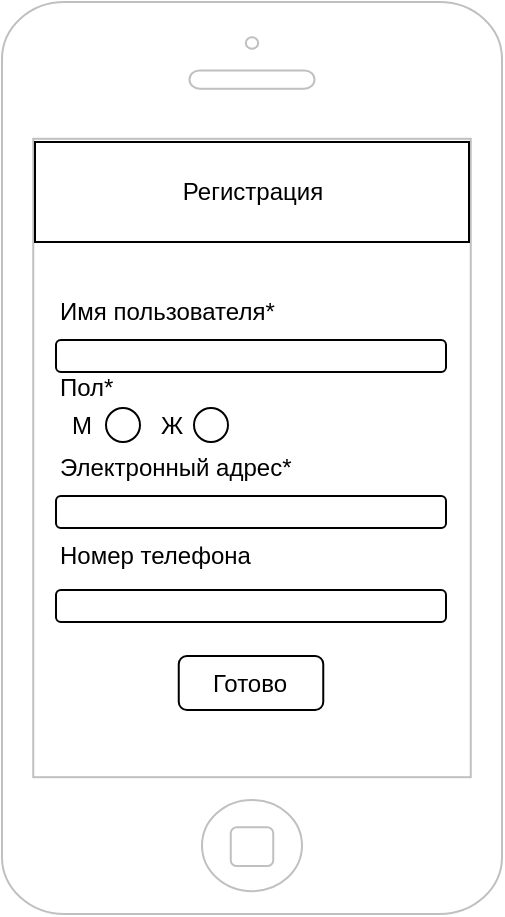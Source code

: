 <mxfile version="13.10.2" type="github" pages="7">
  <diagram id="vaw5s7vHbz8CxRzyLfg5" name="Page-7">
    <mxGraphModel dx="785" dy="437" grid="0" gridSize="10" guides="1" tooltips="1" connect="1" arrows="1" fold="1" page="1" pageScale="1" pageWidth="827" pageHeight="1169" math="0" shadow="0">
      <root>
        <mxCell id="h_itjGsFzPlprCo9Ty2v-0" />
        <mxCell id="h_itjGsFzPlprCo9Ty2v-1" parent="h_itjGsFzPlprCo9Ty2v-0" />
        <mxCell id="OvHijvy4oDcYniGkz_cM-0" value="" style="html=1;verticalLabelPosition=bottom;labelBackgroundColor=#ffffff;verticalAlign=top;shadow=0;dashed=0;strokeWidth=1;shape=mxgraph.ios7.misc.iphone;strokeColor=#c0c0c0;" vertex="1" parent="h_itjGsFzPlprCo9Ty2v-1">
          <mxGeometry x="251" y="139" width="250" height="456" as="geometry" />
        </mxCell>
        <mxCell id="OvHijvy4oDcYniGkz_cM-1" value="Регистрация" style="rounded=0;whiteSpace=wrap;html=1;strokeColor=#000000;" vertex="1" parent="h_itjGsFzPlprCo9Ty2v-1">
          <mxGeometry x="267.5" y="209" width="217" height="50" as="geometry" />
        </mxCell>
        <mxCell id="OvHijvy4oDcYniGkz_cM-3" value="Имя пользователя*" style="text;html=1;strokeColor=none;fillColor=none;align=left;verticalAlign=middle;whiteSpace=wrap;rounded=0;" vertex="1" parent="h_itjGsFzPlprCo9Ty2v-1">
          <mxGeometry x="278" y="284" width="167" height="20" as="geometry" />
        </mxCell>
        <mxCell id="OvHijvy4oDcYniGkz_cM-4" value="Пол*" style="text;html=1;strokeColor=none;fillColor=none;align=left;verticalAlign=middle;whiteSpace=wrap;rounded=0;" vertex="1" parent="h_itjGsFzPlprCo9Ty2v-1">
          <mxGeometry x="278" y="322" width="167" height="20" as="geometry" />
        </mxCell>
        <mxCell id="OvHijvy4oDcYniGkz_cM-6" value="Номер телефона&amp;nbsp;" style="text;html=1;strokeColor=none;fillColor=none;align=left;verticalAlign=middle;whiteSpace=wrap;rounded=0;" vertex="1" parent="h_itjGsFzPlprCo9Ty2v-1">
          <mxGeometry x="278" y="406" width="155" height="20" as="geometry" />
        </mxCell>
        <mxCell id="OvHijvy4oDcYniGkz_cM-7" value="Электронный адрес*" style="text;html=1;strokeColor=none;fillColor=none;align=left;verticalAlign=middle;whiteSpace=wrap;rounded=0;" vertex="1" parent="h_itjGsFzPlprCo9Ty2v-1">
          <mxGeometry x="278" y="362" width="155" height="20" as="geometry" />
        </mxCell>
        <mxCell id="OvHijvy4oDcYniGkz_cM-10" value="" style="rounded=1;whiteSpace=wrap;html=1;strokeColor=#000000;" vertex="1" parent="h_itjGsFzPlprCo9Ty2v-1">
          <mxGeometry x="278" y="308" width="195" height="16" as="geometry" />
        </mxCell>
        <mxCell id="OvHijvy4oDcYniGkz_cM-11" value="" style="rounded=1;whiteSpace=wrap;html=1;strokeColor=#000000;" vertex="1" parent="h_itjGsFzPlprCo9Ty2v-1">
          <mxGeometry x="278" y="386" width="195" height="16" as="geometry" />
        </mxCell>
        <mxCell id="OvHijvy4oDcYniGkz_cM-12" value="" style="rounded=1;whiteSpace=wrap;html=1;strokeColor=#000000;" vertex="1" parent="h_itjGsFzPlprCo9Ty2v-1">
          <mxGeometry x="278" y="433" width="195" height="16" as="geometry" />
        </mxCell>
        <UserObject label="Готово" link="data:page/id,BZDLstrP5hwVkVHHmvto" id="OvHijvy4oDcYniGkz_cM-13">
          <mxCell style="rounded=1;whiteSpace=wrap;html=1;strokeColor=#000000;" vertex="1" parent="h_itjGsFzPlprCo9Ty2v-1">
            <mxGeometry x="339.38" y="466" width="72.25" height="27" as="geometry" />
          </mxCell>
        </UserObject>
        <mxCell id="OvHijvy4oDcYniGkz_cM-15" value="" style="ellipse;whiteSpace=wrap;html=1;aspect=fixed;strokeColor=#000000;" vertex="1" parent="h_itjGsFzPlprCo9Ty2v-1">
          <mxGeometry x="303" y="342" width="17" height="17" as="geometry" />
        </mxCell>
        <mxCell id="OvHijvy4oDcYniGkz_cM-16" value="" style="ellipse;whiteSpace=wrap;html=1;aspect=fixed;strokeColor=#000000;" vertex="1" parent="h_itjGsFzPlprCo9Ty2v-1">
          <mxGeometry x="347" y="342" width="17" height="17" as="geometry" />
        </mxCell>
        <mxCell id="OvHijvy4oDcYniGkz_cM-17" value="М" style="text;html=1;strokeColor=none;fillColor=none;align=center;verticalAlign=middle;whiteSpace=wrap;rounded=0;" vertex="1" parent="h_itjGsFzPlprCo9Ty2v-1">
          <mxGeometry x="271" y="340.5" width="40" height="20" as="geometry" />
        </mxCell>
        <mxCell id="OvHijvy4oDcYniGkz_cM-18" value="Ж" style="text;html=1;strokeColor=none;fillColor=none;align=center;verticalAlign=middle;whiteSpace=wrap;rounded=0;" vertex="1" parent="h_itjGsFzPlprCo9Ty2v-1">
          <mxGeometry x="316" y="340.5" width="40" height="20" as="geometry" />
        </mxCell>
      </root>
    </mxGraphModel>
  </diagram>
  <diagram id="BZDLstrP5hwVkVHHmvto" name="Page-1">
    <mxGraphModel dx="1775" dy="528" grid="0" gridSize="10" guides="1" tooltips="1" connect="1" arrows="1" fold="1" page="1" pageScale="1" pageWidth="827" pageHeight="1169" math="0" shadow="0">
      <root>
        <mxCell id="0" />
        <mxCell id="1" parent="0" />
        <mxCell id="iW3LMeRWvONq-hMoMXGS-2" value="" style="html=1;verticalLabelPosition=bottom;labelBackgroundColor=#ffffff;verticalAlign=top;shadow=0;dashed=0;strokeWidth=1;shape=mxgraph.ios7.misc.iphone;strokeColor=#c0c0c0;" parent="1" vertex="1">
          <mxGeometry x="-69" y="17" width="250" height="456" as="geometry" />
        </mxCell>
        <mxCell id="iW3LMeRWvONq-hMoMXGS-6" value="" style="rounded=0;whiteSpace=wrap;html=1;" parent="1" vertex="1">
          <mxGeometry x="-52" y="86" width="127" height="319" as="geometry" />
        </mxCell>
        <mxCell id="iW3LMeRWvONq-hMoMXGS-7" value="Имя пользователя" style="text;html=1;strokeColor=none;fillColor=none;align=center;verticalAlign=middle;whiteSpace=wrap;rounded=0;" parent="1" vertex="1">
          <mxGeometry x="-52" y="118" width="127" height="20" as="geometry" />
        </mxCell>
        <mxCell id="iW3LMeRWvONq-hMoMXGS-8" value="" style="shape=process;whiteSpace=wrap;html=1;backgroundOutline=1;" parent="1" vertex="1">
          <mxGeometry x="-51" y="86" width="126" height="28" as="geometry" />
        </mxCell>
        <mxCell id="iW3LMeRWvONq-hMoMXGS-9" value="" style="rounded=0;whiteSpace=wrap;html=1;" parent="1" vertex="1">
          <mxGeometry x="-51" y="140" width="125" height="66" as="geometry" />
        </mxCell>
        <mxCell id="iW3LMeRWvONq-hMoMXGS-10" value="Текущее меню" style="text;html=1;strokeColor=none;fillColor=none;align=left;verticalAlign=middle;whiteSpace=wrap;rounded=0;" parent="1" vertex="1">
          <mxGeometry x="-51" y="142" width="124" height="20" as="geometry" />
        </mxCell>
        <UserObject label="Подбор меню" link="data:page/id,4cTYWNJXVe2HV9bwqlmZ" id="iW3LMeRWvONq-hMoMXGS-11">
          <mxCell style="text;html=1;strokeColor=none;fillColor=none;align=left;verticalAlign=middle;whiteSpace=wrap;rounded=0;" parent="1" vertex="1">
            <mxGeometry x="-51" y="162" width="125" height="20" as="geometry" />
          </mxCell>
        </UserObject>
        <mxCell id="iW3LMeRWvONq-hMoMXGS-12" value="Свое меню" style="text;html=1;strokeColor=none;fillColor=none;align=left;verticalAlign=middle;whiteSpace=wrap;rounded=0;" parent="1" vertex="1">
          <mxGeometry x="-51" y="182" width="126" height="20" as="geometry" />
        </mxCell>
        <mxCell id="iW3LMeRWvONq-hMoMXGS-13" value="" style="rounded=0;whiteSpace=wrap;html=1;" parent="1" vertex="1">
          <mxGeometry x="-51" y="206" width="125" height="64" as="geometry" />
        </mxCell>
        <mxCell id="iW3LMeRWvONq-hMoMXGS-20" value="Рецепты блюд" style="text;html=1;strokeColor=none;fillColor=none;align=left;verticalAlign=middle;whiteSpace=wrap;rounded=0;" parent="1" vertex="1">
          <mxGeometry x="-51" y="206" width="122" height="20" as="geometry" />
        </mxCell>
        <mxCell id="iW3LMeRWvONq-hMoMXGS-21" value="Добавить рецепт" style="text;html=1;strokeColor=none;fillColor=none;align=left;verticalAlign=middle;whiteSpace=wrap;rounded=0;" parent="1" vertex="1">
          <mxGeometry x="-51" y="226" width="123" height="20" as="geometry" />
        </mxCell>
        <mxCell id="iW3LMeRWvONq-hMoMXGS-23" value="" style="rounded=0;whiteSpace=wrap;html=1;" parent="1" vertex="1">
          <mxGeometry x="-52" y="345" width="127" height="60" as="geometry" />
        </mxCell>
        <mxCell id="iW3LMeRWvONq-hMoMXGS-24" value="Поделится" style="text;html=1;strokeColor=none;fillColor=none;align=left;verticalAlign=middle;whiteSpace=wrap;rounded=0;" parent="1" vertex="1">
          <mxGeometry x="-51" y="345" width="125" height="20" as="geometry" />
        </mxCell>
        <UserObject label="Настройки" link="data:page/id,muhe9F5QdeB6AWc8N-wu" id="iW3LMeRWvONq-hMoMXGS-25">
          <mxCell style="text;html=1;strokeColor=none;fillColor=none;align=left;verticalAlign=middle;whiteSpace=wrap;rounded=0;" parent="1" vertex="1">
            <mxGeometry x="-50" y="363" width="125" height="20" as="geometry" />
          </mxCell>
        </UserObject>
        <mxCell id="iW3LMeRWvONq-hMoMXGS-26" value="Поддержка" style="text;html=1;strokeColor=none;fillColor=none;align=left;verticalAlign=middle;whiteSpace=wrap;rounded=0;" parent="1" vertex="1">
          <mxGeometry x="-51" y="385" width="125" height="20" as="geometry" />
        </mxCell>
        <mxCell id="mxwxA2VvRuqNWbm4RPTI-5" value="" style="line;strokeWidth=1;rotatable=0;dashed=0;labelPosition=right;align=left;verticalAlign=middle;spacingTop=0;spacingLeft=6;points=[];portConstraint=eastwest;" parent="1" vertex="1">
          <mxGeometry x="-52" y="358" width="127" height="10" as="geometry" />
        </mxCell>
        <mxCell id="mxwxA2VvRuqNWbm4RPTI-6" value="" style="line;strokeWidth=1;rotatable=0;dashed=0;labelPosition=right;align=left;verticalAlign=middle;spacingTop=0;spacingLeft=6;points=[];portConstraint=eastwest;" parent="1" vertex="1">
          <mxGeometry x="-52" y="379" width="127" height="10" as="geometry" />
        </mxCell>
        <mxCell id="mxwxA2VvRuqNWbm4RPTI-7" value="" style="line;strokeWidth=1;rotatable=0;dashed=0;labelPosition=right;align=left;verticalAlign=middle;spacingTop=0;spacingLeft=6;points=[];portConstraint=eastwest;" parent="1" vertex="1">
          <mxGeometry x="-51.5" y="222" width="127" height="10" as="geometry" />
        </mxCell>
        <mxCell id="mxwxA2VvRuqNWbm4RPTI-8" value="" style="line;strokeWidth=1;rotatable=0;dashed=0;labelPosition=right;align=left;verticalAlign=middle;spacingTop=0;spacingLeft=6;points=[];portConstraint=eastwest;" parent="1" vertex="1">
          <mxGeometry x="-51.5" y="177" width="127" height="10" as="geometry" />
        </mxCell>
        <mxCell id="mxwxA2VvRuqNWbm4RPTI-9" value="" style="line;strokeWidth=1;rotatable=0;dashed=0;labelPosition=right;align=left;verticalAlign=middle;spacingTop=0;spacingLeft=6;points=[];portConstraint=eastwest;" parent="1" vertex="1">
          <mxGeometry x="-52.5" y="158" width="127" height="10" as="geometry" />
        </mxCell>
      </root>
    </mxGraphModel>
  </diagram>
  <diagram id="qoKGkCA5aiT1LTIDNvXO" name="Page-2">
    <mxGraphModel dx="1374" dy="765" grid="0" gridSize="10" guides="1" tooltips="1" connect="1" arrows="1" fold="1" page="1" pageScale="1" pageWidth="827" pageHeight="1169" math="0" shadow="0">
      <root>
        <mxCell id="sygZgUZj2PO8MnpTzKiD-0" />
        <mxCell id="sygZgUZj2PO8MnpTzKiD-1" parent="sygZgUZj2PO8MnpTzKiD-0" />
        <mxCell id="PisL83nZKwzsGmv0-ldb-2" value="" style="rounded=1;whiteSpace=wrap;html=1;arcSize=50;" parent="sygZgUZj2PO8MnpTzKiD-1" vertex="1">
          <mxGeometry x="354" y="242" width="42" height="19" as="geometry" />
        </mxCell>
        <mxCell id="8U2ZoedeDLhS7TWotsaz-0" value="" style="html=1;verticalLabelPosition=bottom;labelBackgroundColor=#ffffff;verticalAlign=top;shadow=0;dashed=0;strokeWidth=1;shape=mxgraph.ios7.misc.iphone;strokeColor=#c0c0c0;" parent="sygZgUZj2PO8MnpTzKiD-1" vertex="1">
          <mxGeometry x="191" y="78" width="250" height="456" as="geometry" />
        </mxCell>
        <mxCell id="NITTFeYGn0uS4qTPtE44-0" value="" style="rounded=0;whiteSpace=wrap;html=1;" parent="sygZgUZj2PO8MnpTzKiD-1" vertex="1">
          <mxGeometry x="208" y="148" width="216" height="29" as="geometry" />
        </mxCell>
        <mxCell id="NITTFeYGn0uS4qTPtE44-1" value="Настройки" style="text;html=1;strokeColor=none;fillColor=none;align=center;verticalAlign=middle;whiteSpace=wrap;rounded=0;" parent="sygZgUZj2PO8MnpTzKiD-1" vertex="1">
          <mxGeometry x="292" y="152.5" width="40" height="20" as="geometry" />
        </mxCell>
        <UserObject label="" link="data:page/id,BZDLstrP5hwVkVHHmvto" id="NITTFeYGn0uS4qTPtE44-2">
          <mxCell style="shape=mxgraph.bpmn.shape;html=1;verticalLabelPosition=bottom;labelBackgroundColor=#ffffff;verticalAlign=top;align=center;perimeter=ellipsePerimeter;outlineConnect=0;outline=catching;symbol=link;rotation=-180;" parent="sygZgUZj2PO8MnpTzKiD-1" vertex="1">
            <mxGeometry x="208" y="148.5" width="30" height="28.5" as="geometry" />
          </mxCell>
        </UserObject>
        <UserObject label="" link="data:page/id,muhe9F5QdeB6AWc8N-wu" id="NITTFeYGn0uS4qTPtE44-3">
          <mxCell style="rounded=0;whiteSpace=wrap;html=1;" parent="sygZgUZj2PO8MnpTzKiD-1" vertex="1">
            <mxGeometry x="208" y="177" width="109" height="22" as="geometry" />
          </mxCell>
        </UserObject>
        <mxCell id="NITTFeYGn0uS4qTPtE44-4" value="" style="rounded=0;whiteSpace=wrap;html=1;" parent="sygZgUZj2PO8MnpTzKiD-1" vertex="1">
          <mxGeometry x="317" y="177" width="107" height="22" as="geometry" />
        </mxCell>
        <mxCell id="NITTFeYGn0uS4qTPtE44-5" value="Основное" style="text;html=1;strokeColor=none;fillColor=none;align=center;verticalAlign=middle;whiteSpace=wrap;rounded=0;" parent="sygZgUZj2PO8MnpTzKiD-1" vertex="1">
          <mxGeometry x="240" y="179" width="40" height="20" as="geometry" />
        </mxCell>
        <mxCell id="NITTFeYGn0uS4qTPtE44-6" value="Аллергия" style="text;html=1;strokeColor=none;fillColor=none;align=center;verticalAlign=middle;whiteSpace=wrap;rounded=0;" parent="sygZgUZj2PO8MnpTzKiD-1" vertex="1">
          <mxGeometry x="348" y="178" width="40" height="20" as="geometry" />
        </mxCell>
        <mxCell id="NITTFeYGn0uS4qTPtE44-7" value="Без лактозы" style="text;html=1;strokeColor=none;fillColor=none;align=left;verticalAlign=middle;whiteSpace=wrap;rounded=0;" parent="sygZgUZj2PO8MnpTzKiD-1" vertex="1">
          <mxGeometry x="223" y="219" width="80" height="20" as="geometry" />
        </mxCell>
        <mxCell id="NITTFeYGn0uS4qTPtE44-8" value="Без сахара" style="text;html=1;strokeColor=none;fillColor=none;align=left;verticalAlign=middle;whiteSpace=wrap;rounded=0;" parent="sygZgUZj2PO8MnpTzKiD-1" vertex="1">
          <mxGeometry x="223" y="241" width="83" height="20" as="geometry" />
        </mxCell>
        <mxCell id="NITTFeYGn0uS4qTPtE44-9" value="Белки до 30 г." style="text;html=1;strokeColor=none;fillColor=none;align=left;verticalAlign=middle;whiteSpace=wrap;rounded=0;" parent="sygZgUZj2PO8MnpTzKiD-1" vertex="1">
          <mxGeometry x="223" y="263" width="92" height="20" as="geometry" />
        </mxCell>
        <mxCell id="NITTFeYGn0uS4qTPtE44-10" value="Полезные жиры (омега 3 и т.д.)" style="text;html=1;strokeColor=none;fillColor=none;align=left;verticalAlign=middle;whiteSpace=wrap;rounded=0;" parent="sygZgUZj2PO8MnpTzKiD-1" vertex="1">
          <mxGeometry x="223" y="306" width="120" height="20" as="geometry" />
        </mxCell>
        <mxCell id="NITTFeYGn0uS4qTPtE44-11" value="Веганство" style="text;html=1;strokeColor=none;fillColor=none;align=left;verticalAlign=middle;whiteSpace=wrap;rounded=0;" parent="sygZgUZj2PO8MnpTzKiD-1" vertex="1">
          <mxGeometry x="223" y="284" width="40" height="20" as="geometry" />
        </mxCell>
        <mxCell id="NITTFeYGn0uS4qTPtE44-12" value="Сыроединие" style="text;html=1;strokeColor=none;fillColor=none;align=left;verticalAlign=middle;whiteSpace=wrap;rounded=0;" parent="sygZgUZj2PO8MnpTzKiD-1" vertex="1">
          <mxGeometry x="223" y="332" width="40" height="20" as="geometry" />
        </mxCell>
        <mxCell id="NITTFeYGn0uS4qTPtE44-13" value="Без глютена" style="text;html=1;strokeColor=none;fillColor=none;align=left;verticalAlign=middle;whiteSpace=wrap;rounded=0;" parent="sygZgUZj2PO8MnpTzKiD-1" vertex="1">
          <mxGeometry x="223" y="352" width="80" height="20" as="geometry" />
        </mxCell>
        <mxCell id="PisL83nZKwzsGmv0-ldb-0" value="" style="rounded=1;whiteSpace=wrap;html=1;arcSize=50;" parent="sygZgUZj2PO8MnpTzKiD-1" vertex="1">
          <mxGeometry x="371" y="220" width="42" height="19" as="geometry" />
        </mxCell>
        <mxCell id="PisL83nZKwzsGmv0-ldb-1" value="" style="ellipse;whiteSpace=wrap;html=1;aspect=fixed;" parent="sygZgUZj2PO8MnpTzKiD-1" vertex="1">
          <mxGeometry x="393" y="219" width="20" height="20" as="geometry" />
        </mxCell>
        <mxCell id="PisL83nZKwzsGmv0-ldb-13" value="" style="rounded=1;whiteSpace=wrap;html=1;arcSize=50;" parent="sygZgUZj2PO8MnpTzKiD-1" vertex="1">
          <mxGeometry x="371" y="242" width="42" height="19" as="geometry" />
        </mxCell>
        <mxCell id="PisL83nZKwzsGmv0-ldb-14" value="" style="ellipse;whiteSpace=wrap;html=1;aspect=fixed;" parent="sygZgUZj2PO8MnpTzKiD-1" vertex="1">
          <mxGeometry x="393" y="241" width="20" height="20" as="geometry" />
        </mxCell>
        <mxCell id="PisL83nZKwzsGmv0-ldb-15" value="" style="rounded=1;whiteSpace=wrap;html=1;arcSize=50;" parent="sygZgUZj2PO8MnpTzKiD-1" vertex="1">
          <mxGeometry x="371" y="264" width="42" height="19" as="geometry" />
        </mxCell>
        <mxCell id="PisL83nZKwzsGmv0-ldb-16" value="" style="ellipse;whiteSpace=wrap;html=1;aspect=fixed;" parent="sygZgUZj2PO8MnpTzKiD-1" vertex="1">
          <mxGeometry x="393" y="263" width="20" height="20" as="geometry" />
        </mxCell>
        <mxCell id="PisL83nZKwzsGmv0-ldb-17" value="" style="rounded=1;whiteSpace=wrap;html=1;arcSize=50;" parent="sygZgUZj2PO8MnpTzKiD-1" vertex="1">
          <mxGeometry x="371" y="285" width="42" height="19" as="geometry" />
        </mxCell>
        <mxCell id="PisL83nZKwzsGmv0-ldb-18" value="" style="ellipse;whiteSpace=wrap;html=1;aspect=fixed;" parent="sygZgUZj2PO8MnpTzKiD-1" vertex="1">
          <mxGeometry x="393" y="284" width="20" height="20" as="geometry" />
        </mxCell>
        <mxCell id="PisL83nZKwzsGmv0-ldb-19" value="" style="rounded=1;whiteSpace=wrap;html=1;arcSize=50;" parent="sygZgUZj2PO8MnpTzKiD-1" vertex="1">
          <mxGeometry x="371" y="307" width="42" height="19" as="geometry" />
        </mxCell>
        <mxCell id="PisL83nZKwzsGmv0-ldb-20" value="" style="ellipse;whiteSpace=wrap;html=1;aspect=fixed;" parent="sygZgUZj2PO8MnpTzKiD-1" vertex="1">
          <mxGeometry x="393" y="306" width="20" height="20" as="geometry" />
        </mxCell>
        <mxCell id="PisL83nZKwzsGmv0-ldb-21" value="" style="rounded=1;whiteSpace=wrap;html=1;arcSize=50;" parent="sygZgUZj2PO8MnpTzKiD-1" vertex="1">
          <mxGeometry x="371" y="331" width="42" height="19" as="geometry" />
        </mxCell>
        <mxCell id="PisL83nZKwzsGmv0-ldb-22" value="" style="ellipse;whiteSpace=wrap;html=1;aspect=fixed;" parent="sygZgUZj2PO8MnpTzKiD-1" vertex="1">
          <mxGeometry x="393" y="330" width="20" height="20" as="geometry" />
        </mxCell>
        <mxCell id="PisL83nZKwzsGmv0-ldb-23" value="" style="rounded=1;whiteSpace=wrap;html=1;arcSize=50;" parent="sygZgUZj2PO8MnpTzKiD-1" vertex="1">
          <mxGeometry x="371" y="355" width="42" height="19" as="geometry" />
        </mxCell>
        <mxCell id="PisL83nZKwzsGmv0-ldb-24" value="" style="ellipse;whiteSpace=wrap;html=1;aspect=fixed;" parent="sygZgUZj2PO8MnpTzKiD-1" vertex="1">
          <mxGeometry x="393" y="354" width="20" height="20" as="geometry" />
        </mxCell>
        <mxCell id="PisL83nZKwzsGmv0-ldb-27" value="" style="rounded=0;whiteSpace=wrap;html=1;fillColor=#f8cecc;strokeColor=#b85450;" parent="sygZgUZj2PO8MnpTzKiD-1" vertex="1">
          <mxGeometry x="317" y="195.5" width="106" height="3.5" as="geometry" />
        </mxCell>
      </root>
    </mxGraphModel>
  </diagram>
  <diagram id="muhe9F5QdeB6AWc8N-wu" name="Page-3">
    <mxGraphModel dx="1374" dy="765" grid="0" gridSize="10" guides="1" tooltips="1" connect="1" arrows="1" fold="1" page="1" pageScale="1" pageWidth="827" pageHeight="1169" math="0" shadow="0">
      <root>
        <mxCell id="QA7d3RTQGmtAKu1GaItm-0" />
        <mxCell id="QA7d3RTQGmtAKu1GaItm-1" parent="QA7d3RTQGmtAKu1GaItm-0" />
        <mxCell id="6q3WrDbOpt8ZfPwjaaLs-0" value="" style="rounded=1;whiteSpace=wrap;html=1;arcSize=50;" parent="QA7d3RTQGmtAKu1GaItm-1" vertex="1">
          <mxGeometry x="354" y="242" width="42" height="19" as="geometry" />
        </mxCell>
        <mxCell id="6q3WrDbOpt8ZfPwjaaLs-1" value="" style="html=1;verticalLabelPosition=bottom;labelBackgroundColor=#ffffff;verticalAlign=top;shadow=0;dashed=0;strokeWidth=1;shape=mxgraph.ios7.misc.iphone;strokeColor=#c0c0c0;" parent="QA7d3RTQGmtAKu1GaItm-1" vertex="1">
          <mxGeometry x="191" y="78" width="250" height="456" as="geometry" />
        </mxCell>
        <mxCell id="6q3WrDbOpt8ZfPwjaaLs-2" value="" style="rounded=0;whiteSpace=wrap;html=1;" parent="QA7d3RTQGmtAKu1GaItm-1" vertex="1">
          <mxGeometry x="208" y="148" width="216" height="29" as="geometry" />
        </mxCell>
        <mxCell id="6q3WrDbOpt8ZfPwjaaLs-3" value="Настройки" style="text;html=1;strokeColor=none;fillColor=none;align=center;verticalAlign=middle;whiteSpace=wrap;rounded=0;" parent="QA7d3RTQGmtAKu1GaItm-1" vertex="1">
          <mxGeometry x="292" y="152.5" width="40" height="20" as="geometry" />
        </mxCell>
        <UserObject label="" link="data:page/id,BZDLstrP5hwVkVHHmvto" id="6q3WrDbOpt8ZfPwjaaLs-4">
          <mxCell style="shape=mxgraph.bpmn.shape;html=1;verticalLabelPosition=bottom;labelBackgroundColor=#ffffff;verticalAlign=top;align=center;perimeter=ellipsePerimeter;outlineConnect=0;outline=catching;symbol=link;rotation=-180;" parent="QA7d3RTQGmtAKu1GaItm-1" vertex="1">
            <mxGeometry x="208" y="148.5" width="30" height="28.5" as="geometry" />
          </mxCell>
        </UserObject>
        <mxCell id="6q3WrDbOpt8ZfPwjaaLs-5" value="" style="rounded=0;whiteSpace=wrap;html=1;" parent="QA7d3RTQGmtAKu1GaItm-1" vertex="1">
          <mxGeometry x="208" y="177" width="109" height="22" as="geometry" />
        </mxCell>
        <UserObject label="" link="data:page/id,qoKGkCA5aiT1LTIDNvXO" id="6q3WrDbOpt8ZfPwjaaLs-6">
          <mxCell style="rounded=0;whiteSpace=wrap;html=1;" parent="QA7d3RTQGmtAKu1GaItm-1" vertex="1">
            <mxGeometry x="317" y="177" width="107" height="22" as="geometry" />
          </mxCell>
        </UserObject>
        <mxCell id="6q3WrDbOpt8ZfPwjaaLs-7" value="Основное" style="text;html=1;strokeColor=none;fillColor=none;align=center;verticalAlign=middle;whiteSpace=wrap;rounded=0;" parent="QA7d3RTQGmtAKu1GaItm-1" vertex="1">
          <mxGeometry x="240" y="179" width="40" height="20" as="geometry" />
        </mxCell>
        <mxCell id="6q3WrDbOpt8ZfPwjaaLs-8" value="Аллергия" style="text;html=1;strokeColor=none;fillColor=none;align=center;verticalAlign=middle;whiteSpace=wrap;rounded=0;" parent="QA7d3RTQGmtAKu1GaItm-1" vertex="1">
          <mxGeometry x="348" y="178" width="40" height="20" as="geometry" />
        </mxCell>
        <mxCell id="6q3WrDbOpt8ZfPwjaaLs-30" value="" style="rounded=0;whiteSpace=wrap;html=1;fillColor=#f8cecc;strokeColor=#b85450;" parent="QA7d3RTQGmtAKu1GaItm-1" vertex="1">
          <mxGeometry x="210" y="194.5" width="106" height="3.5" as="geometry" />
        </mxCell>
        <mxCell id="6q3WrDbOpt8ZfPwjaaLs-33" value="Ваш вес" style="text;html=1;strokeColor=none;fillColor=none;align=left;verticalAlign=middle;whiteSpace=wrap;rounded=0;" parent="QA7d3RTQGmtAKu1GaItm-1" vertex="1">
          <mxGeometry x="215" y="218" width="52" height="20" as="geometry" />
        </mxCell>
        <mxCell id="6q3WrDbOpt8ZfPwjaaLs-34" value="Напоминание о готовки еды" style="text;html=1;strokeColor=none;fillColor=none;align=left;verticalAlign=middle;whiteSpace=wrap;rounded=0;" parent="QA7d3RTQGmtAKu1GaItm-1" vertex="1">
          <mxGeometry x="212.5" y="252" width="158.5" height="20" as="geometry" />
        </mxCell>
        <mxCell id="6q3WrDbOpt8ZfPwjaaLs-35" value="Уведомление об окончание меню" style="text;html=1;strokeColor=none;fillColor=none;align=left;verticalAlign=middle;whiteSpace=wrap;rounded=0;" parent="QA7d3RTQGmtAKu1GaItm-1" vertex="1">
          <mxGeometry x="212.5" y="277" width="156.5" height="33" as="geometry" />
        </mxCell>
        <mxCell id="6q3WrDbOpt8ZfPwjaaLs-36" value="Number" style="rounded=1;whiteSpace=wrap;html=1;" parent="QA7d3RTQGmtAKu1GaItm-1" vertex="1">
          <mxGeometry x="340.5" y="216" width="69" height="24" as="geometry" />
        </mxCell>
        <mxCell id="6q3WrDbOpt8ZfPwjaaLs-37" value="" style="rounded=1;whiteSpace=wrap;html=1;arcSize=50;" parent="QA7d3RTQGmtAKu1GaItm-1" vertex="1">
          <mxGeometry x="376" y="254" width="42" height="21" as="geometry" />
        </mxCell>
        <mxCell id="6q3WrDbOpt8ZfPwjaaLs-38" value="" style="ellipse;whiteSpace=wrap;html=1;aspect=fixed;" parent="QA7d3RTQGmtAKu1GaItm-1" vertex="1">
          <mxGeometry x="398" y="254" width="20" height="20" as="geometry" />
        </mxCell>
        <mxCell id="6q3WrDbOpt8ZfPwjaaLs-39" value="" style="rounded=1;whiteSpace=wrap;html=1;arcSize=50;" parent="QA7d3RTQGmtAKu1GaItm-1" vertex="1">
          <mxGeometry x="376" y="283" width="42" height="21" as="geometry" />
        </mxCell>
        <mxCell id="6q3WrDbOpt8ZfPwjaaLs-40" value="" style="ellipse;whiteSpace=wrap;html=1;aspect=fixed;" parent="QA7d3RTQGmtAKu1GaItm-1" vertex="1">
          <mxGeometry x="398" y="283" width="20" height="20" as="geometry" />
        </mxCell>
      </root>
    </mxGraphModel>
  </diagram>
  <diagram id="4cTYWNJXVe2HV9bwqlmZ" name="Page-4">
    <mxGraphModel dx="1374" dy="765" grid="0" gridSize="10" guides="1" tooltips="1" connect="1" arrows="1" fold="1" page="1" pageScale="1" pageWidth="827" pageHeight="1169" math="0" shadow="0">
      <root>
        <mxCell id="FbpsXFFI8XDoPVHK8MdV-0" />
        <mxCell id="FbpsXFFI8XDoPVHK8MdV-1" parent="FbpsXFFI8XDoPVHK8MdV-0" />
        <mxCell id="bZUbEdIWf7DJ-p9rl8eY-0" value="" style="html=1;verticalLabelPosition=bottom;labelBackgroundColor=#ffffff;verticalAlign=top;shadow=0;dashed=0;strokeWidth=1;shape=mxgraph.ios7.misc.iphone;strokeColor=#c0c0c0;" parent="FbpsXFFI8XDoPVHK8MdV-1" vertex="1">
          <mxGeometry x="191" y="78" width="250" height="456" as="geometry" />
        </mxCell>
        <mxCell id="8WKD6I0Hn-fCvZCQOf-N-0" value="" style="rounded=0;whiteSpace=wrap;html=1;" parent="FbpsXFFI8XDoPVHK8MdV-1" vertex="1">
          <mxGeometry x="208" y="147" width="218" height="35" as="geometry" />
        </mxCell>
        <UserObject label="" link="data:page/id,BZDLstrP5hwVkVHHmvto" id="8WKD6I0Hn-fCvZCQOf-N-1">
          <mxCell style="shape=mxgraph.bpmn.shape;html=1;verticalLabelPosition=bottom;labelBackgroundColor=#ffffff;verticalAlign=top;align=center;perimeter=ellipsePerimeter;outlineConnect=0;outline=catching;symbol=link;rotation=-180;" parent="FbpsXFFI8XDoPVHK8MdV-1" vertex="1">
            <mxGeometry x="208" y="147" width="34" height="35" as="geometry" />
          </mxCell>
        </UserObject>
        <mxCell id="8WKD6I0Hn-fCvZCQOf-N-2" value="" style="html=1;verticalLabelPosition=bottom;align=center;labelBackgroundColor=#ffffff;verticalAlign=top;strokeWidth=2;shadow=0;dashed=0;shape=mxgraph.ios7.icons.looking_glass;rotation=90;" parent="FbpsXFFI8XDoPVHK8MdV-1" vertex="1">
          <mxGeometry x="391.25" y="150.75" width="33" height="30.5" as="geometry" />
        </mxCell>
        <mxCell id="8WKD6I0Hn-fCvZCQOf-N-4" value="Подбор меню" style="text;html=1;strokeColor=none;fillColor=none;align=center;verticalAlign=middle;whiteSpace=wrap;rounded=0;" parent="FbpsXFFI8XDoPVHK8MdV-1" vertex="1">
          <mxGeometry x="263.5" y="154.5" width="105" height="20" as="geometry" />
        </mxCell>
        <mxCell id="K1YTc5frhpQIS1BPIgAh-0" value="" style="rounded=0;whiteSpace=wrap;html=1;strokeColor=#000000;" parent="FbpsXFFI8XDoPVHK8MdV-1" vertex="1">
          <mxGeometry x="208" y="182" width="216" height="85" as="geometry" />
        </mxCell>
        <UserObject label="" link="data:page/id,xsqLlkMuaaeCyp-0b-AA" id="K1YTc5frhpQIS1BPIgAh-1">
          <mxCell style="rounded=1;whiteSpace=wrap;html=1;strokeColor=#000000;" parent="FbpsXFFI8XDoPVHK8MdV-1" vertex="1">
            <mxGeometry x="210" y="207" width="120" height="60" as="geometry" />
          </mxCell>
        </UserObject>
        <mxCell id="K1YTc5frhpQIS1BPIgAh-2" value="" style="rounded=1;whiteSpace=wrap;html=1;strokeColor=#000000;" parent="FbpsXFFI8XDoPVHK8MdV-1" vertex="1">
          <mxGeometry x="330" y="207" width="90" height="60" as="geometry" />
        </mxCell>
        <mxCell id="K1YTc5frhpQIS1BPIgAh-3" value="Меню на неделю без сахара" style="text;html=1;strokeColor=none;fillColor=none;align=left;verticalAlign=middle;whiteSpace=wrap;rounded=0;" parent="FbpsXFFI8XDoPVHK8MdV-1" vertex="1">
          <mxGeometry x="208" y="182" width="197" height="20" as="geometry" />
        </mxCell>
        <mxCell id="K1YTc5frhpQIS1BPIgAh-4" value="Пн" style="ellipse;whiteSpace=wrap;html=1;aspect=fixed;strokeColor=#000000;" parent="FbpsXFFI8XDoPVHK8MdV-1" vertex="1">
          <mxGeometry x="213" y="233" width="31" height="31" as="geometry" />
        </mxCell>
        <mxCell id="K1YTc5frhpQIS1BPIgAh-5" value="Вт" style="ellipse;whiteSpace=wrap;html=1;aspect=fixed;strokeColor=#000000;" parent="FbpsXFFI8XDoPVHK8MdV-1" vertex="1">
          <mxGeometry x="333" y="234" width="29" height="29" as="geometry" />
        </mxCell>
        <mxCell id="K1YTc5frhpQIS1BPIgAh-8" value="Завтрак:&lt;br&gt;Обед:&lt;br&gt;Ужин:" style="rounded=1;whiteSpace=wrap;html=1;strokeColor=#000000;arcSize=10;align=left;" parent="FbpsXFFI8XDoPVHK8MdV-1" vertex="1">
          <mxGeometry x="252" y="212" width="70" height="50" as="geometry" />
        </mxCell>
        <mxCell id="K1YTc5frhpQIS1BPIgAh-9" value="Завтрак:&lt;br&gt;Обед:&lt;br&gt;Ужин:" style="rounded=1;whiteSpace=wrap;html=1;strokeColor=#000000;arcSize=10;align=left;" parent="FbpsXFFI8XDoPVHK8MdV-1" vertex="1">
          <mxGeometry x="366" y="212" width="53" height="50" as="geometry" />
        </mxCell>
        <mxCell id="K1YTc5frhpQIS1BPIgAh-10" value="" style="rounded=0;whiteSpace=wrap;html=1;strokeColor=#000000;" parent="FbpsXFFI8XDoPVHK8MdV-1" vertex="1">
          <mxGeometry x="208" y="267" width="216" height="85" as="geometry" />
        </mxCell>
        <mxCell id="K1YTc5frhpQIS1BPIgAh-11" value="" style="rounded=1;whiteSpace=wrap;html=1;strokeColor=#000000;" parent="FbpsXFFI8XDoPVHK8MdV-1" vertex="1">
          <mxGeometry x="210" y="292" width="120" height="60" as="geometry" />
        </mxCell>
        <mxCell id="K1YTc5frhpQIS1BPIgAh-12" value="" style="rounded=1;whiteSpace=wrap;html=1;strokeColor=#000000;" parent="FbpsXFFI8XDoPVHK8MdV-1" vertex="1">
          <mxGeometry x="330" y="292" width="90" height="60" as="geometry" />
        </mxCell>
        <mxCell id="K1YTc5frhpQIS1BPIgAh-13" value="Пн" style="ellipse;whiteSpace=wrap;html=1;aspect=fixed;strokeColor=#000000;" parent="FbpsXFFI8XDoPVHK8MdV-1" vertex="1">
          <mxGeometry x="213" y="318" width="31" height="31" as="geometry" />
        </mxCell>
        <mxCell id="K1YTc5frhpQIS1BPIgAh-14" value="Вт" style="ellipse;whiteSpace=wrap;html=1;aspect=fixed;strokeColor=#000000;" parent="FbpsXFFI8XDoPVHK8MdV-1" vertex="1">
          <mxGeometry x="333" y="319" width="29" height="29" as="geometry" />
        </mxCell>
        <mxCell id="K1YTc5frhpQIS1BPIgAh-15" value="Завтрак:&lt;br&gt;Обед:&lt;br&gt;Ужин:" style="rounded=1;whiteSpace=wrap;html=1;strokeColor=#000000;arcSize=10;align=left;" parent="FbpsXFFI8XDoPVHK8MdV-1" vertex="1">
          <mxGeometry x="252" y="297" width="70" height="50" as="geometry" />
        </mxCell>
        <mxCell id="K1YTc5frhpQIS1BPIgAh-16" value="Завтрак:&lt;br&gt;Обед:&lt;br&gt;Ужин:" style="rounded=1;whiteSpace=wrap;html=1;strokeColor=#000000;arcSize=10;align=left;" parent="FbpsXFFI8XDoPVHK8MdV-1" vertex="1">
          <mxGeometry x="366" y="297" width="53" height="50" as="geometry" />
        </mxCell>
        <mxCell id="K1YTc5frhpQIS1BPIgAh-17" value="" style="rounded=0;whiteSpace=wrap;html=1;strokeColor=#000000;" parent="FbpsXFFI8XDoPVHK8MdV-1" vertex="1">
          <mxGeometry x="208" y="352" width="216" height="85" as="geometry" />
        </mxCell>
        <mxCell id="K1YTc5frhpQIS1BPIgAh-18" value="" style="rounded=1;whiteSpace=wrap;html=1;strokeColor=#000000;" parent="FbpsXFFI8XDoPVHK8MdV-1" vertex="1">
          <mxGeometry x="210" y="377" width="120" height="60" as="geometry" />
        </mxCell>
        <mxCell id="K1YTc5frhpQIS1BPIgAh-19" value="" style="rounded=1;whiteSpace=wrap;html=1;strokeColor=#000000;" parent="FbpsXFFI8XDoPVHK8MdV-1" vertex="1">
          <mxGeometry x="330" y="377" width="90" height="60" as="geometry" />
        </mxCell>
        <mxCell id="K1YTc5frhpQIS1BPIgAh-20" value="Пн" style="ellipse;whiteSpace=wrap;html=1;aspect=fixed;strokeColor=#000000;" parent="FbpsXFFI8XDoPVHK8MdV-1" vertex="1">
          <mxGeometry x="213" y="403" width="31" height="31" as="geometry" />
        </mxCell>
        <mxCell id="K1YTc5frhpQIS1BPIgAh-21" value="Вт" style="ellipse;whiteSpace=wrap;html=1;aspect=fixed;strokeColor=#000000;" parent="FbpsXFFI8XDoPVHK8MdV-1" vertex="1">
          <mxGeometry x="333" y="404" width="29" height="29" as="geometry" />
        </mxCell>
        <mxCell id="K1YTc5frhpQIS1BPIgAh-22" value="Завтрак:&lt;br&gt;Обед:&lt;br&gt;Ужин:" style="rounded=1;whiteSpace=wrap;html=1;strokeColor=#000000;arcSize=10;align=left;" parent="FbpsXFFI8XDoPVHK8MdV-1" vertex="1">
          <mxGeometry x="252" y="382" width="70" height="50" as="geometry" />
        </mxCell>
        <mxCell id="K1YTc5frhpQIS1BPIgAh-23" value="Завтрак:&lt;br&gt;Обед:&lt;br&gt;Ужин:" style="rounded=1;whiteSpace=wrap;html=1;strokeColor=#000000;arcSize=10;align=left;" parent="FbpsXFFI8XDoPVHK8MdV-1" vertex="1">
          <mxGeometry x="366" y="382" width="53" height="50" as="geometry" />
        </mxCell>
        <mxCell id="K1YTc5frhpQIS1BPIgAh-24" value="Меню на неделю без лактозы" style="text;html=1;strokeColor=none;fillColor=none;align=left;verticalAlign=middle;whiteSpace=wrap;rounded=0;" parent="FbpsXFFI8XDoPVHK8MdV-1" vertex="1">
          <mxGeometry x="210" y="267" width="179" height="20" as="geometry" />
        </mxCell>
        <mxCell id="K1YTc5frhpQIS1BPIgAh-25" value="Меню на неделю без глютена" style="text;html=1;strokeColor=none;fillColor=none;align=left;verticalAlign=middle;whiteSpace=wrap;rounded=0;" parent="FbpsXFFI8XDoPVHK8MdV-1" vertex="1">
          <mxGeometry x="210" y="352" width="174" height="20" as="geometry" />
        </mxCell>
        <mxCell id="1--VtDU_C3xeX7vg1wY_-0" value="" style="verticalLabelPosition=bottom;verticalAlign=top;html=1;shape=mxgraph.basic.star;strokeColor=#000000;" parent="FbpsXFFI8XDoPVHK8MdV-1" vertex="1">
          <mxGeometry x="396" y="183" width="23" height="19" as="geometry" />
        </mxCell>
        <mxCell id="1--VtDU_C3xeX7vg1wY_-1" value="" style="verticalLabelPosition=bottom;verticalAlign=top;html=1;shape=mxgraph.basic.star;strokeColor=#000000;" parent="FbpsXFFI8XDoPVHK8MdV-1" vertex="1">
          <mxGeometry x="399" y="268" width="23" height="19" as="geometry" />
        </mxCell>
        <mxCell id="1--VtDU_C3xeX7vg1wY_-2" value="" style="verticalLabelPosition=bottom;verticalAlign=top;html=1;shape=mxgraph.basic.star;strokeColor=#000000;" parent="FbpsXFFI8XDoPVHK8MdV-1" vertex="1">
          <mxGeometry x="397" y="353" width="23" height="19" as="geometry" />
        </mxCell>
      </root>
    </mxGraphModel>
  </diagram>
  <diagram id="xsqLlkMuaaeCyp-0b-AA" name="Page-5">
    <mxGraphModel dx="785" dy="437" grid="0" gridSize="10" guides="1" tooltips="1" connect="1" arrows="1" fold="1" page="1" pageScale="1" pageWidth="827" pageHeight="1169" math="0" shadow="0">
      <root>
        <mxCell id="nAxSDqvr6uYZYSl8MlDD-0" />
        <mxCell id="nAxSDqvr6uYZYSl8MlDD-1" parent="nAxSDqvr6uYZYSl8MlDD-0" />
        <mxCell id="nAxSDqvr6uYZYSl8MlDD-2" value="" style="html=1;verticalLabelPosition=bottom;labelBackgroundColor=#ffffff;verticalAlign=top;shadow=0;dashed=0;strokeWidth=1;shape=mxgraph.ios7.misc.iphone;strokeColor=#c0c0c0;" vertex="1" parent="nAxSDqvr6uYZYSl8MlDD-1">
          <mxGeometry x="191" y="78" width="250" height="456" as="geometry" />
        </mxCell>
        <mxCell id="oOldV8jyoEIxs3b_hCsA-0" value="" style="rounded=0;whiteSpace=wrap;html=1;" vertex="1" parent="nAxSDqvr6uYZYSl8MlDD-1">
          <mxGeometry x="208" y="148" width="216" height="29" as="geometry" />
        </mxCell>
        <UserObject label="" link="data:page/id,4cTYWNJXVe2HV9bwqlmZ" id="oOldV8jyoEIxs3b_hCsA-1">
          <mxCell style="shape=mxgraph.bpmn.shape;html=1;verticalLabelPosition=bottom;labelBackgroundColor=#ffffff;verticalAlign=top;align=center;perimeter=ellipsePerimeter;outlineConnect=0;outline=catching;symbol=link;rotation=-180;" vertex="1" parent="nAxSDqvr6uYZYSl8MlDD-1">
            <mxGeometry x="208" y="148.5" width="30" height="28.5" as="geometry" />
          </mxCell>
        </UserObject>
        <mxCell id="oOldV8jyoEIxs3b_hCsA-2" value="" style="rounded=0;whiteSpace=wrap;html=1;" vertex="1" parent="nAxSDqvr6uYZYSl8MlDD-1">
          <mxGeometry x="208" y="177" width="109" height="22" as="geometry" />
        </mxCell>
        <mxCell id="oOldV8jyoEIxs3b_hCsA-3" value="" style="rounded=0;whiteSpace=wrap;html=1;" vertex="1" parent="nAxSDqvr6uYZYSl8MlDD-1">
          <mxGeometry x="317" y="177" width="107" height="22" as="geometry" />
        </mxCell>
        <mxCell id="oOldV8jyoEIxs3b_hCsA-4" value="" style="rounded=0;whiteSpace=wrap;html=1;fillColor=#f8cecc;strokeColor=#b85450;" vertex="1" parent="nAxSDqvr6uYZYSl8MlDD-1">
          <mxGeometry x="210" y="194.5" width="106" height="3.5" as="geometry" />
        </mxCell>
        <mxCell id="oOldV8jyoEIxs3b_hCsA-5" value="Меню для без сахара" style="text;html=1;strokeColor=none;fillColor=none;align=center;verticalAlign=middle;whiteSpace=wrap;rounded=0;" vertex="1" parent="nAxSDqvr6uYZYSl8MlDD-1">
          <mxGeometry x="260" y="152.75" width="85" height="20" as="geometry" />
        </mxCell>
        <mxCell id="oOldV8jyoEIxs3b_hCsA-6" value="" style="verticalLabelPosition=bottom;verticalAlign=top;html=1;shape=mxgraph.basic.star;strokeColor=#000000;" vertex="1" parent="nAxSDqvr6uYZYSl8MlDD-1">
          <mxGeometry x="393" y="150.69" width="26" height="24.12" as="geometry" />
        </mxCell>
        <mxCell id="oOldV8jyoEIxs3b_hCsA-7" value="Понедельник" style="text;html=1;strokeColor=none;fillColor=none;align=center;verticalAlign=middle;whiteSpace=wrap;rounded=0;" vertex="1" parent="nAxSDqvr6uYZYSl8MlDD-1">
          <mxGeometry x="240" y="177" width="40" height="20" as="geometry" />
        </mxCell>
        <mxCell id="oOldV8jyoEIxs3b_hCsA-8" value="Вторник" style="text;html=1;strokeColor=none;fillColor=none;align=center;verticalAlign=middle;whiteSpace=wrap;rounded=0;" vertex="1" parent="nAxSDqvr6uYZYSl8MlDD-1">
          <mxGeometry x="349" y="178" width="40" height="20" as="geometry" />
        </mxCell>
        <UserObject label="" link="data:page/id,Ut4X1gFMUILhOa2ESCs-" id="oOldV8jyoEIxs3b_hCsA-9">
          <mxCell style="rounded=0;whiteSpace=wrap;html=1;strokeColor=#000000;" vertex="1" parent="nAxSDqvr6uYZYSl8MlDD-1">
            <mxGeometry x="210" y="204" width="212" height="66" as="geometry" />
          </mxCell>
        </UserObject>
        <mxCell id="oOldV8jyoEIxs3b_hCsA-26" value="" style="rounded=0;whiteSpace=wrap;html=1;strokeColor=#000000;" vertex="1" parent="nAxSDqvr6uYZYSl8MlDD-1">
          <mxGeometry x="210" y="278" width="212" height="66" as="geometry" />
        </mxCell>
        <mxCell id="oOldV8jyoEIxs3b_hCsA-27" value="" style="rounded=0;whiteSpace=wrap;html=1;strokeColor=#000000;" vertex="1" parent="nAxSDqvr6uYZYSl8MlDD-1">
          <mxGeometry x="212" y="352" width="212" height="66" as="geometry" />
        </mxCell>
        <mxCell id="oOldV8jyoEIxs3b_hCsA-28" value="Завтрак" style="text;html=1;strokeColor=none;fillColor=none;align=left;verticalAlign=middle;whiteSpace=wrap;rounded=0;" vertex="1" parent="nAxSDqvr6uYZYSl8MlDD-1">
          <mxGeometry x="212" y="207" width="209" height="20" as="geometry" />
        </mxCell>
        <mxCell id="oOldV8jyoEIxs3b_hCsA-29" value="Обед" style="text;html=1;strokeColor=none;fillColor=none;align=left;verticalAlign=middle;whiteSpace=wrap;rounded=0;" vertex="1" parent="nAxSDqvr6uYZYSl8MlDD-1">
          <mxGeometry x="211.5" y="278" width="209" height="20" as="geometry" />
        </mxCell>
        <mxCell id="oOldV8jyoEIxs3b_hCsA-30" value="Ужин" style="text;html=1;strokeColor=none;fillColor=none;align=left;verticalAlign=middle;whiteSpace=wrap;rounded=0;" vertex="1" parent="nAxSDqvr6uYZYSl8MlDD-1">
          <mxGeometry x="213.5" y="352" width="209" height="20" as="geometry" />
        </mxCell>
        <mxCell id="oOldV8jyoEIxs3b_hCsA-31" value="Название блюда" style="text;html=1;strokeColor=none;fillColor=none;align=left;verticalAlign=middle;whiteSpace=wrap;rounded=0;" vertex="1" parent="nAxSDqvr6uYZYSl8MlDD-1">
          <mxGeometry x="271" y="231" width="132" height="21" as="geometry" />
        </mxCell>
        <mxCell id="oOldV8jyoEIxs3b_hCsA-32" value="Название блюда" style="text;html=1;strokeColor=none;fillColor=none;align=left;verticalAlign=middle;whiteSpace=wrap;rounded=0;" vertex="1" parent="nAxSDqvr6uYZYSl8MlDD-1">
          <mxGeometry x="271" y="374.5" width="132" height="21" as="geometry" />
        </mxCell>
        <mxCell id="oOldV8jyoEIxs3b_hCsA-33" value="Название блюда" style="text;html=1;strokeColor=none;fillColor=none;align=left;verticalAlign=middle;whiteSpace=wrap;rounded=0;" vertex="1" parent="nAxSDqvr6uYZYSl8MlDD-1">
          <mxGeometry x="271" y="300.5" width="132" height="21" as="geometry" />
        </mxCell>
        <mxCell id="oOldV8jyoEIxs3b_hCsA-34" value="Фото" style="rounded=1;whiteSpace=wrap;html=1;strokeColor=#000000;" vertex="1" parent="nAxSDqvr6uYZYSl8MlDD-1">
          <mxGeometry x="215" y="225" width="45" height="43" as="geometry" />
        </mxCell>
        <mxCell id="oOldV8jyoEIxs3b_hCsA-35" value="Фото" style="rounded=1;whiteSpace=wrap;html=1;strokeColor=#000000;" vertex="1" parent="nAxSDqvr6uYZYSl8MlDD-1">
          <mxGeometry x="215" y="372" width="45" height="43" as="geometry" />
        </mxCell>
        <mxCell id="oOldV8jyoEIxs3b_hCsA-36" value="Фото" style="rounded=1;whiteSpace=wrap;html=1;strokeColor=#000000;" vertex="1" parent="nAxSDqvr6uYZYSl8MlDD-1">
          <mxGeometry x="213.5" y="298" width="45" height="43" as="geometry" />
        </mxCell>
      </root>
    </mxGraphModel>
  </diagram>
  <diagram id="Ut4X1gFMUILhOa2ESCs-" name="Page-6">
    <mxGraphModel dx="785" dy="437" grid="0" gridSize="10" guides="1" tooltips="1" connect="1" arrows="1" fold="1" page="1" pageScale="1" pageWidth="827" pageHeight="1169" math="0" shadow="0">
      <root>
        <mxCell id="1qkXfVKf338CE3pDMDKs-0" />
        <mxCell id="1qkXfVKf338CE3pDMDKs-1" parent="1qkXfVKf338CE3pDMDKs-0" />
        <mxCell id="1qkXfVKf338CE3pDMDKs-2" value="" style="html=1;verticalLabelPosition=bottom;labelBackgroundColor=#ffffff;verticalAlign=top;shadow=0;dashed=0;strokeWidth=1;shape=mxgraph.ios7.misc.iphone;strokeColor=#c0c0c0;" vertex="1" parent="1qkXfVKf338CE3pDMDKs-1">
          <mxGeometry x="191" y="78" width="250" height="456" as="geometry" />
        </mxCell>
        <mxCell id="1qkXfVKf338CE3pDMDKs-3" value="" style="rounded=0;whiteSpace=wrap;html=1;" vertex="1" parent="1qkXfVKf338CE3pDMDKs-1">
          <mxGeometry x="208" y="148" width="216" height="29" as="geometry" />
        </mxCell>
        <UserObject label="" link="data:page/id,xsqLlkMuaaeCyp-0b-AA" id="1qkXfVKf338CE3pDMDKs-4">
          <mxCell style="shape=mxgraph.bpmn.shape;html=1;verticalLabelPosition=bottom;labelBackgroundColor=#ffffff;verticalAlign=top;align=center;perimeter=ellipsePerimeter;outlineConnect=0;outline=catching;symbol=link;rotation=-180;" vertex="1" parent="1qkXfVKf338CE3pDMDKs-1">
            <mxGeometry x="208" y="148.5" width="30" height="28.5" as="geometry" />
          </mxCell>
        </UserObject>
        <mxCell id="1qkXfVKf338CE3pDMDKs-5" value="" style="verticalLabelPosition=bottom;verticalAlign=top;html=1;shape=mxgraph.basic.star;strokeColor=#000000;" vertex="1" parent="1qkXfVKf338CE3pDMDKs-1">
          <mxGeometry x="393" y="150.69" width="26" height="24.12" as="geometry" />
        </mxCell>
        <mxCell id="1qkXfVKf338CE3pDMDKs-6" value="Рецепт" style="text;html=1;strokeColor=none;fillColor=none;align=center;verticalAlign=middle;whiteSpace=wrap;rounded=0;" vertex="1" parent="1qkXfVKf338CE3pDMDKs-1">
          <mxGeometry x="296" y="152.75" width="40" height="20" as="geometry" />
        </mxCell>
        <mxCell id="1qkXfVKf338CE3pDMDKs-7" value="ФОТО БЛЮДА" style="rounded=1;whiteSpace=wrap;html=1;strokeColor=#000000;" vertex="1" parent="1qkXfVKf338CE3pDMDKs-1">
          <mxGeometry x="208" y="177" width="217" height="69" as="geometry" />
        </mxCell>
        <mxCell id="1qkXfVKf338CE3pDMDKs-8" value="Названия блюда" style="text;html=1;strokeColor=none;fillColor=none;align=left;verticalAlign=middle;whiteSpace=wrap;rounded=0;" vertex="1" parent="1qkXfVKf338CE3pDMDKs-1">
          <mxGeometry x="210" y="226" width="214" height="20" as="geometry" />
        </mxCell>
        <mxCell id="1qkXfVKf338CE3pDMDKs-9" value="вес/ккал/ккал-100г" style="rounded=1;whiteSpace=wrap;html=1;strokeColor=#000000;align=left;" vertex="1" parent="1qkXfVKf338CE3pDMDKs-1">
          <mxGeometry x="208" y="246" width="217" height="14" as="geometry" />
        </mxCell>
        <mxCell id="1qkXfVKf338CE3pDMDKs-10" value="Ингредиенты:&lt;br&gt;Название......................количество в г.&lt;br&gt;Название......................количество в г.&lt;br&gt;Название......................количество в г.&lt;br&gt;Название......................количество в г.&lt;br&gt;" style="rounded=1;whiteSpace=wrap;html=1;strokeColor=#000000;align=left;" vertex="1" parent="1qkXfVKf338CE3pDMDKs-1">
          <mxGeometry x="208" y="263" width="216" height="89" as="geometry" />
        </mxCell>
        <mxCell id="1qkXfVKf338CE3pDMDKs-12" value="1)Описание действий&lt;br&gt;2)Описание действий&lt;br&gt;3)Описание действий&lt;br&gt;4)Описание действий&lt;br&gt;5)Описание действий&lt;br&gt;6)Описание действий" style="rounded=1;whiteSpace=wrap;html=1;strokeColor=#000000;align=left;" vertex="1" parent="1qkXfVKf338CE3pDMDKs-1">
          <mxGeometry x="208" y="355" width="217" height="110" as="geometry" />
        </mxCell>
        <mxCell id="1qkXfVKf338CE3pDMDKs-13" value="На кухне:" style="text;html=1;strokeColor=none;fillColor=none;align=left;verticalAlign=middle;whiteSpace=wrap;rounded=0;" vertex="1" parent="1qkXfVKf338CE3pDMDKs-1">
          <mxGeometry x="215" y="352" width="61" height="20" as="geometry" />
        </mxCell>
      </root>
    </mxGraphModel>
  </diagram>
</mxfile>
